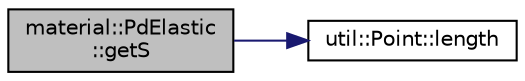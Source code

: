 digraph "material::PdElastic::getS"
{
  edge [fontname="Helvetica",fontsize="10",labelfontname="Helvetica",labelfontsize="10"];
  node [fontname="Helvetica",fontsize="10",shape=record];
  rankdir="LR";
  Node18 [label="material::PdElastic\l::getS",height=0.2,width=0.4,color="black", fillcolor="grey75", style="filled", fontcolor="black"];
  Node18 -> Node19 [color="midnightblue",fontsize="10",style="solid",fontname="Helvetica"];
  Node19 [label="util::Point::length",height=0.2,width=0.4,color="black", fillcolor="white", style="filled",URL="$structutil_1_1Point.html#a7e6ec50072f4ff4d6461412cdc531b65",tooltip="Computes the Euclidean length of the vector. "];
}
